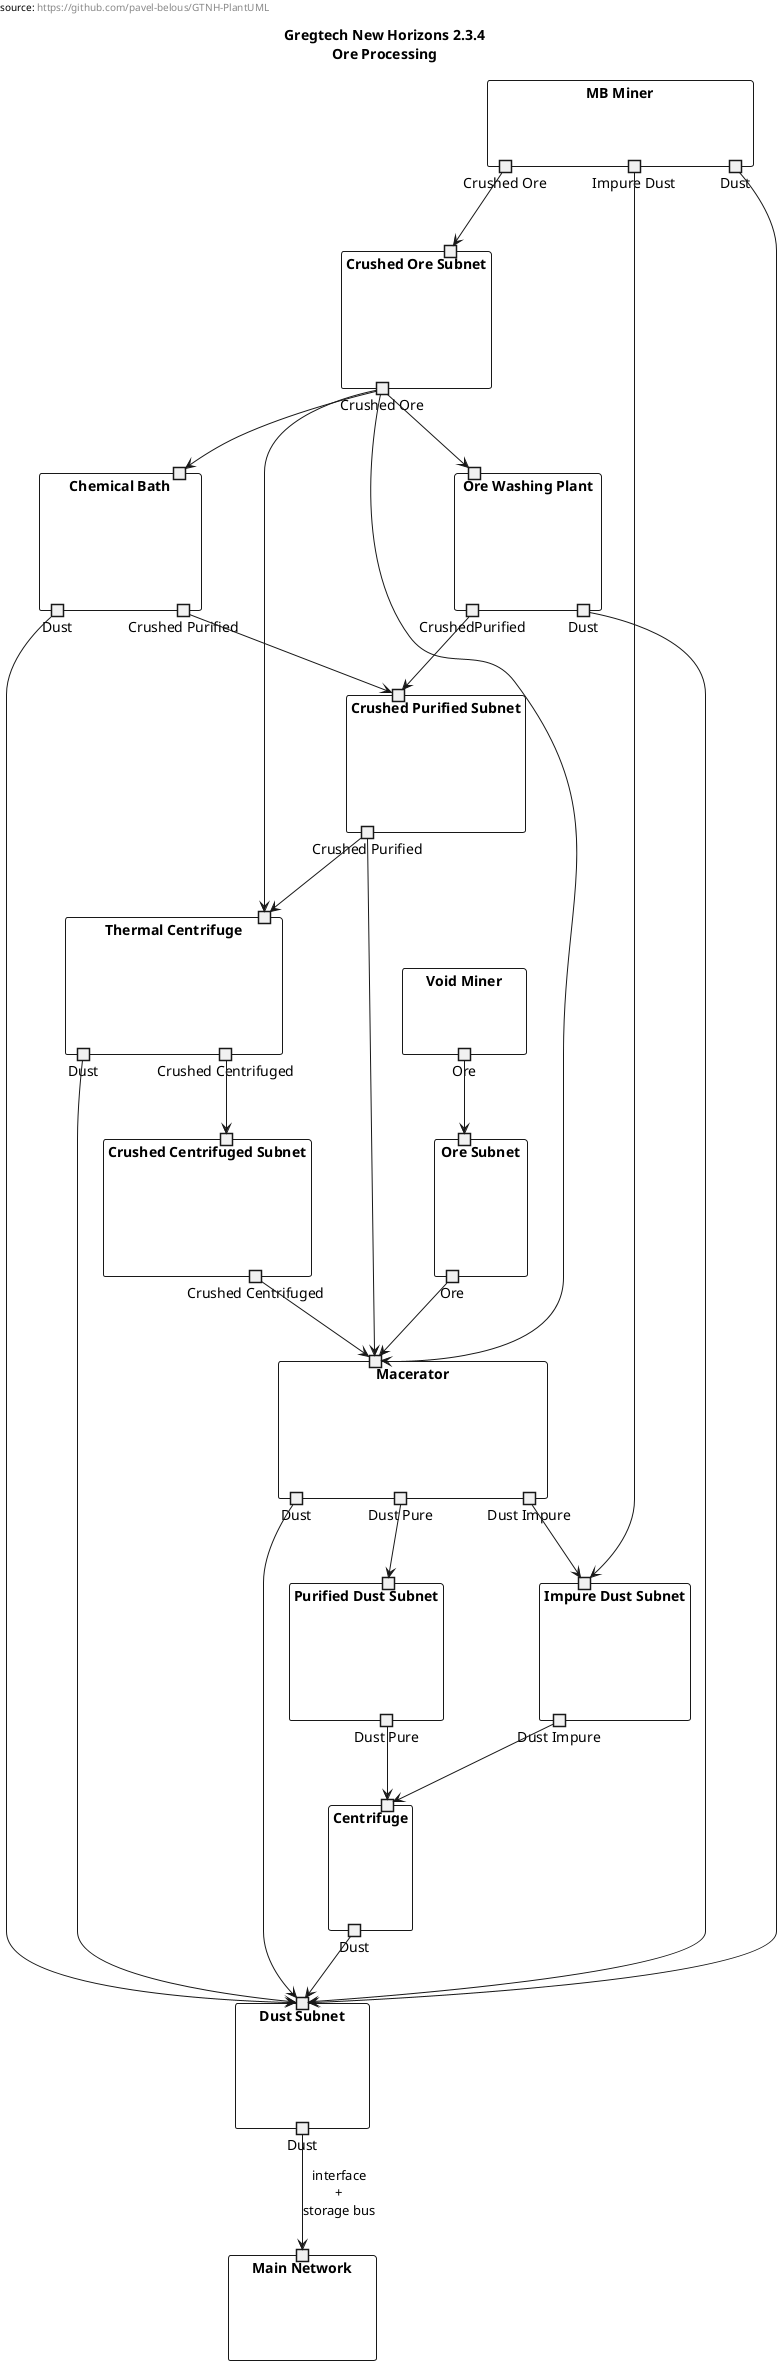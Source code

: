 @startuml

left header
<font color=black>source:</font> https://github.com/pavel-belous/GTNH-PlantUML
endheader

title
    Gregtech New Horizons 2.3.4
    Ore Processing
endtitle

rectangle "Ore Subnet" as subOre {
    portin " " as piOre
    portout "Ore" as poOre
}

rectangle "Crushed Ore Subnet" as subCrushedOre {
    portin " " as piCrushedOre
    portout "Crushed Ore" as poCrushedOre
}

rectangle "Dust Subnet" as subDust {
    portin " " as piDust
    portout "Dust" as poDust
}

rectangle "Impure Dust Subnet" as subDustImpure {
    portin " " as piDustImpure
    portout "Dust Impure" as poDustImpure
}

rectangle "Purified Dust Subnet" as subDustPure {
    portin " " as piDustPure
    portout "Dust Pure" as poDustPure
}

rectangle "Crushed Purified Subnet" as subCrushedPurified {
    portin " " as piCrushedPurified
    portout "Crushed Purified" as poCrushedPurified
}

rectangle "Crushed Centrifuged Subnet" as subCrushedCentrifuged {
    portin " " as piCrushedCentrifuged
    portout "Crushed Centrifuged" as poCrushedCentrifuged
}

rectangle "Main Network" as subMainNet {
    portin " " as piMainNet
}

rectangle "MB Miner" as minerMB {
    portout "Crushed Ore" as poMinerMBCrushedOre
    portout "Impure Dust" as poMinerMBImpureDust
    portout "Dust" as poMinerMBDust
}

rectangle "Void Miner" as minerVoid {
    portout "Ore" as poMinerVoidOre
}

rectangle "Macerator" as Macerator {
    portin " " as piMacerator
    portout "Dust Impure" as poMaceratorDustImpure
    portout "Dust Pure" as poMaceratorDustPure
    portout "Dust" as poMaceratorDust
}
rectangle "Chemical Bath" as ChemicalBath {
    portin " " as piChemicalBath
    portout "Dust" as poChemicalBathDust
    portout "Crushed Purified" as poChemicalBathCrushedPurified
}
rectangle "Thermal Centrifuge" as ThermalCentrifuge {
    portin " " as piThermalCentrifuge
    portout "Crushed Centrifuged" as poThermalCentrifugeCrushedCentrifuged
    portout "Dust" as poThermalCentrifugeDust
}
rectangle "Ore Washing Plant" as OreWashingPlant {
    portin " " as piOreWashingPlant
    portout "CrushedPurified" as poOreWashingPlantCrushedPurified
    portout "Dust" as poOreWashingPlantDust
}
rectangle "Centrifuge" as Centrifuge {
    portin " " as piCentrifuge
    portout "Dust" as poCentrifugeDust
}


poMinerVoidOre --> piOre
poMinerMBCrushedOre --> piCrushedOre
poMinerMBDust --> piDust
poMinerMBImpureDust --> piDustImpure
poDust --> piMainNet : interface\n+\nstorage bus
poCrushedOre --> piMacerator
poCrushedOre --> piChemicalBath
poCrushedOre --> piThermalCentrifuge
poCrushedOre --> piOreWashingPlant

poChemicalBathDust --> piDust
poChemicalBathCrushedPurified --> piCrushedPurified

poThermalCentrifugeCrushedCentrifuged --> piCrushedCentrifuged
poThermalCentrifugeDust --> piDust

poCrushedPurified --> piThermalCentrifuge
poCrushedPurified --> piMacerator


poMaceratorDust --> piDust
poMaceratorDustImpure --> piDustImpure
poMaceratorDustPure --> piDustPure

poCentrifugeDust --> piDust
poDustPure --> piCentrifuge
poDustImpure --> piCentrifuge

poOre --> piMacerator
poCrushedCentrifuged --> piMacerator

poOreWashingPlantCrushedPurified --> piCrushedPurified
poOreWashingPlantDust --> piDust

@enduml